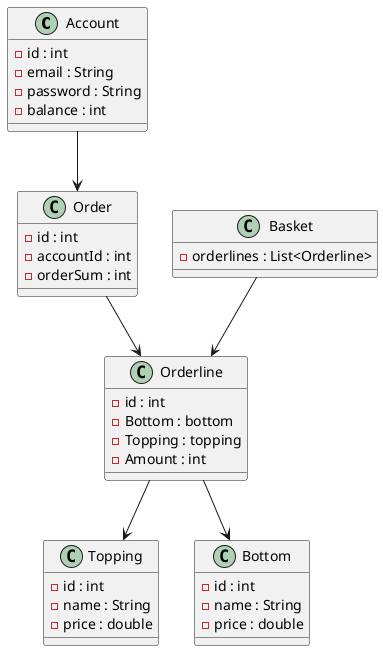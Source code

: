 @startuml
' ========== KLASSER ==========
class Account {
  - id : int
  - email : String
  - password : String
  - balance : int
}

class Order {
  - id : int
  - accountId : int
  - orderSum : int
}

class Orderline {
  - id : int
  - Bottom : bottom
  - Topping : topping
  - Amount : int
}

class Basket {
  - orderlines : List<Orderline>
}

class Topping {
  - id : int
  - name : String
  - price : double
}

class Bottom {
  - id : int
  - name : String
  - price : double
}

' ========== RELATIONER ==========
Account --> Order
Order --> Orderline
Orderline --> Topping
Orderline  --> Bottom
Basket --> Orderline

@enduml
